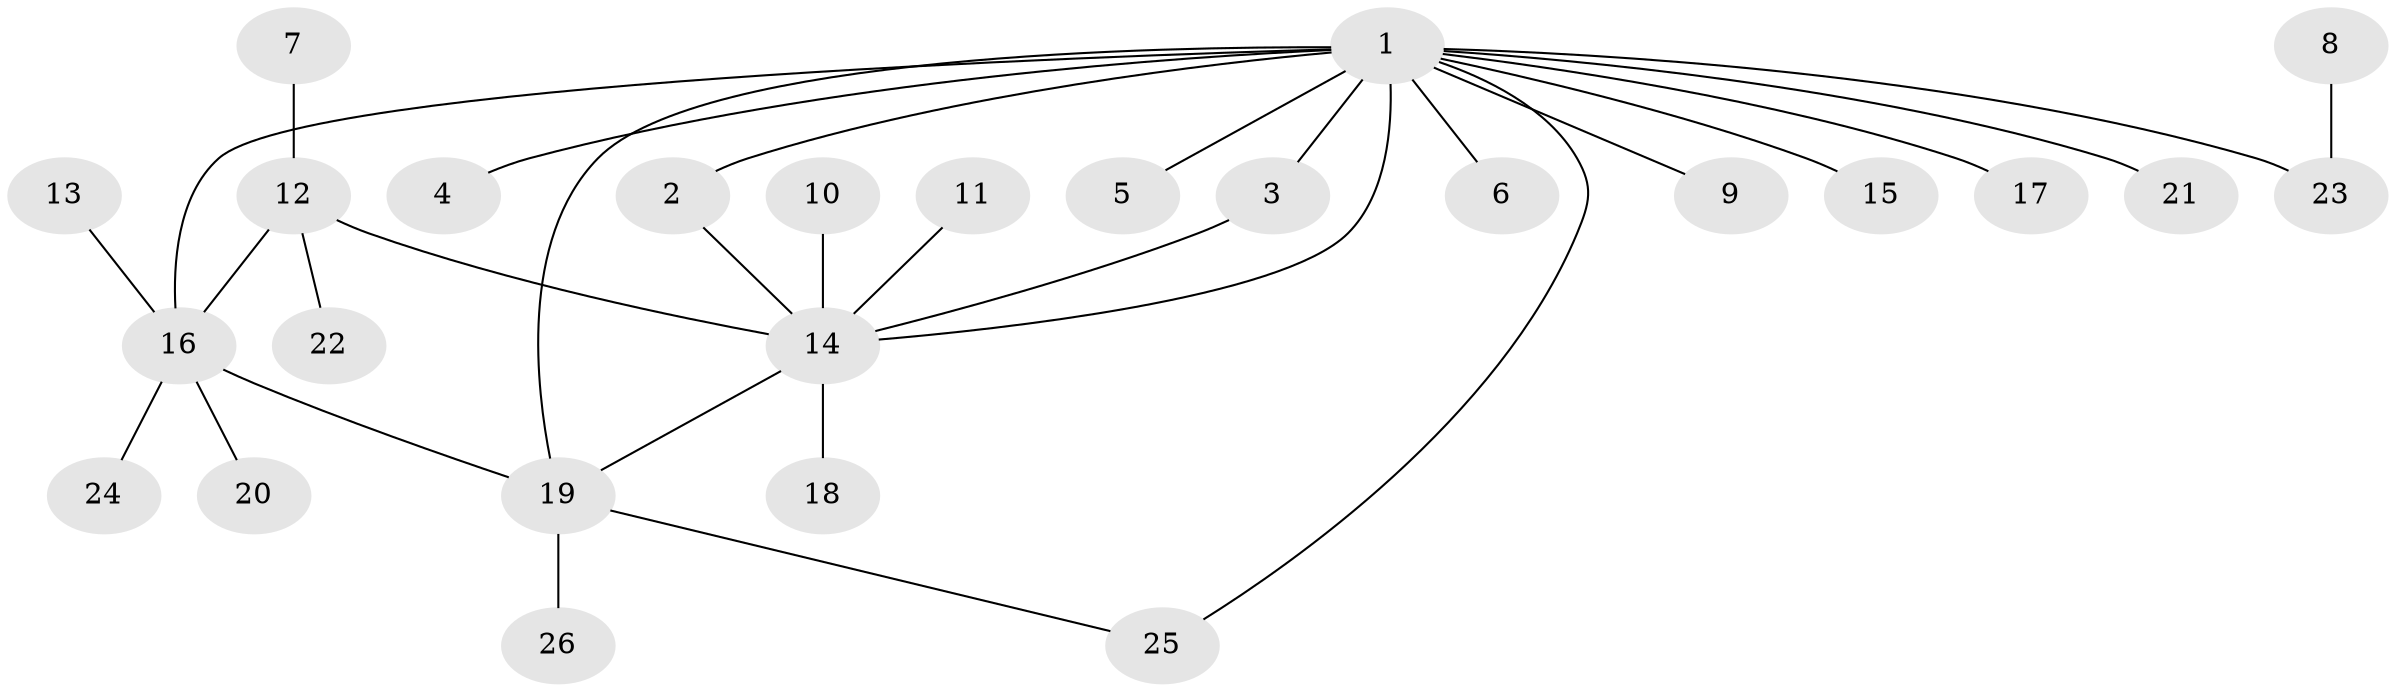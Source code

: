 // original degree distribution, {4: 0.038461538461538464, 9: 0.019230769230769232, 7: 0.057692307692307696, 5: 0.038461538461538464, 3: 0.07692307692307693, 10: 0.019230769230769232, 2: 0.21153846153846154, 1: 0.5384615384615384}
// Generated by graph-tools (version 1.1) at 2025/26/03/09/25 03:26:36]
// undirected, 26 vertices, 31 edges
graph export_dot {
graph [start="1"]
  node [color=gray90,style=filled];
  1;
  2;
  3;
  4;
  5;
  6;
  7;
  8;
  9;
  10;
  11;
  12;
  13;
  14;
  15;
  16;
  17;
  18;
  19;
  20;
  21;
  22;
  23;
  24;
  25;
  26;
  1 -- 2 [weight=1.0];
  1 -- 3 [weight=1.0];
  1 -- 4 [weight=1.0];
  1 -- 5 [weight=1.0];
  1 -- 6 [weight=1.0];
  1 -- 9 [weight=1.0];
  1 -- 14 [weight=1.0];
  1 -- 15 [weight=1.0];
  1 -- 16 [weight=2.0];
  1 -- 17 [weight=1.0];
  1 -- 19 [weight=2.0];
  1 -- 21 [weight=1.0];
  1 -- 23 [weight=2.0];
  1 -- 25 [weight=1.0];
  2 -- 14 [weight=1.0];
  3 -- 14 [weight=1.0];
  7 -- 12 [weight=1.0];
  8 -- 23 [weight=1.0];
  10 -- 14 [weight=1.0];
  11 -- 14 [weight=1.0];
  12 -- 14 [weight=1.0];
  12 -- 16 [weight=1.0];
  12 -- 22 [weight=1.0];
  13 -- 16 [weight=1.0];
  14 -- 18 [weight=1.0];
  14 -- 19 [weight=1.0];
  16 -- 19 [weight=1.0];
  16 -- 20 [weight=1.0];
  16 -- 24 [weight=1.0];
  19 -- 25 [weight=1.0];
  19 -- 26 [weight=1.0];
}
